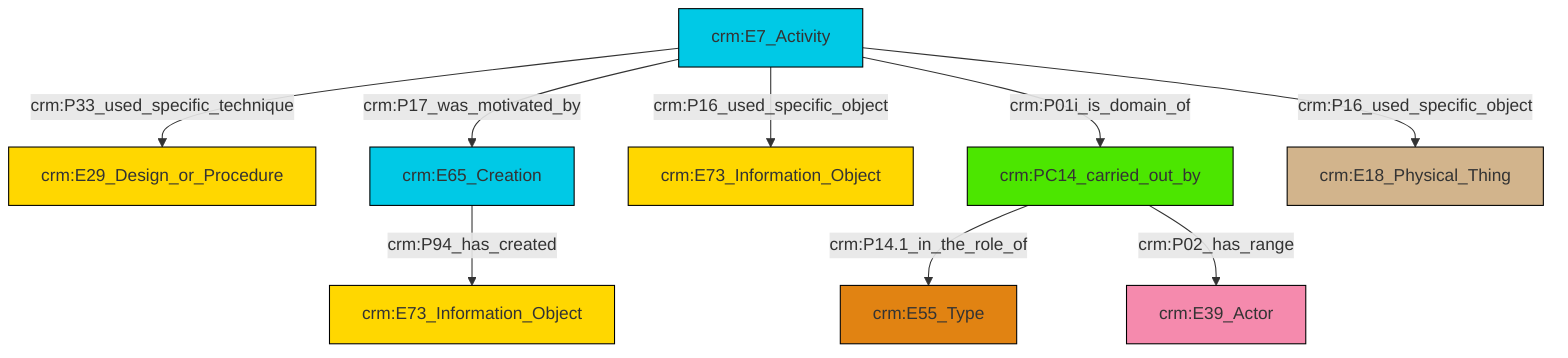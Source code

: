 graph TD
classDef Literal fill:#f2f2f2,stroke:#000000;
classDef CRM_Entity fill:#FFFFFF,stroke:#000000;
classDef Temporal_Entity fill:#00C9E6, stroke:#000000;
classDef Type fill:#E18312, stroke:#000000;
classDef Time-Span fill:#2C9C91, stroke:#000000;
classDef Appellation fill:#FFEB7F, stroke:#000000;
classDef Place fill:#008836, stroke:#000000;
classDef Persistent_Item fill:#B266B2, stroke:#000000;
classDef Conceptual_Object fill:#FFD700, stroke:#000000;
classDef Physical_Thing fill:#D2B48C, stroke:#000000;
classDef Actor fill:#f58aad, stroke:#000000;
classDef PC_Classes fill:#4ce600, stroke:#000000;
classDef Multi fill:#cccccc,stroke:#000000;

6["crm:PC14_carried_out_by"]:::PC_Classes -->|crm:P14.1_in_the_role_of| 7["crm:E55_Type"]:::Type
8["crm:E7_Activity"]:::Temporal_Entity -->|crm:P16_used_specific_object| 9["crm:E73_Information_Object"]:::Conceptual_Object
8["crm:E7_Activity"]:::Temporal_Entity -->|crm:P17_was_motivated_by| 10["crm:E65_Creation"]:::Temporal_Entity
8["crm:E7_Activity"]:::Temporal_Entity -->|crm:P33_used_specific_technique| 0["crm:E29_Design_or_Procedure"]:::Conceptual_Object
8["crm:E7_Activity"]:::Temporal_Entity -->|crm:P16_used_specific_object| 11["crm:E18_Physical_Thing"]:::Physical_Thing
6["crm:PC14_carried_out_by"]:::PC_Classes -->|crm:P02_has_range| 4["crm:E39_Actor"]:::Actor
10["crm:E65_Creation"]:::Temporal_Entity -->|crm:P94_has_created| 2["crm:E73_Information_Object"]:::Conceptual_Object
8["crm:E7_Activity"]:::Temporal_Entity -->|crm:P01i_is_domain_of| 6["crm:PC14_carried_out_by"]:::PC_Classes